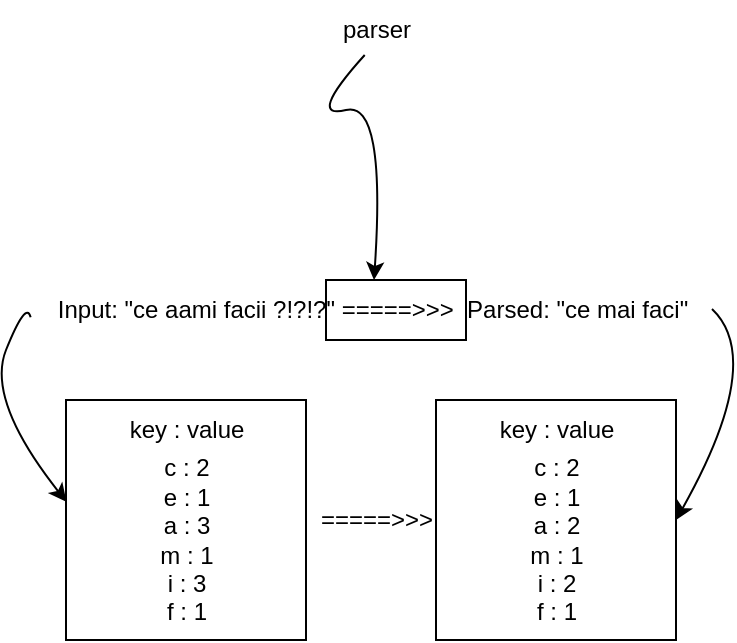 <mxfile version="27.0.9">
  <diagram name="Page-1" id="F7jU00jBzNSKp8wFLw8Q">
    <mxGraphModel dx="595" dy="362" grid="1" gridSize="10" guides="1" tooltips="1" connect="1" arrows="1" fold="1" page="1" pageScale="1" pageWidth="850" pageHeight="1100" math="0" shadow="0">
      <root>
        <mxCell id="0" />
        <mxCell id="1" parent="0" />
        <mxCell id="XsDIdVd29dvD91tWOZAB-1" value="Input: &quot;ce aami facii ?!?!?&quot; =====&amp;gt;&amp;gt;&amp;gt;&amp;nbsp; Parsed: &quot;ce mai faci&quot;" style="text;html=1;align=center;verticalAlign=middle;resizable=0;points=[];autosize=1;strokeColor=none;fillColor=none;" vertex="1" parent="1">
          <mxGeometry x="223" y="160" width="340" height="30" as="geometry" />
        </mxCell>
        <mxCell id="XsDIdVd29dvD91tWOZAB-2" value="parser" style="text;html=1;align=center;verticalAlign=middle;resizable=0;points=[];autosize=1;strokeColor=none;fillColor=none;" vertex="1" parent="1">
          <mxGeometry x="365" y="20" width="60" height="30" as="geometry" />
        </mxCell>
        <mxCell id="XsDIdVd29dvD91tWOZAB-3" value="" style="curved=1;endArrow=classic;html=1;rounded=0;exitX=0.406;exitY=0.917;exitDx=0;exitDy=0;exitPerimeter=0;" edge="1" parent="1" source="XsDIdVd29dvD91tWOZAB-2" target="XsDIdVd29dvD91tWOZAB-1">
          <mxGeometry width="50" height="50" relative="1" as="geometry">
            <mxPoint x="400" y="120" as="sourcePoint" />
            <mxPoint x="450" y="70" as="targetPoint" />
            <Array as="points">
              <mxPoint x="360" y="80" />
              <mxPoint x="400" y="70" />
            </Array>
          </mxGeometry>
        </mxCell>
        <mxCell id="XsDIdVd29dvD91tWOZAB-4" value="" style="rounded=0;whiteSpace=wrap;html=1;fillColor=none;" vertex="1" parent="1">
          <mxGeometry x="370" y="160" width="70" height="30" as="geometry" />
        </mxCell>
        <mxCell id="XsDIdVd29dvD91tWOZAB-6" value="" style="whiteSpace=wrap;html=1;aspect=fixed;fillColor=none;" vertex="1" parent="1">
          <mxGeometry x="240" y="220" width="120" height="120" as="geometry" />
        </mxCell>
        <mxCell id="XsDIdVd29dvD91tWOZAB-7" value="key : value" style="text;html=1;align=center;verticalAlign=middle;resizable=0;points=[];autosize=1;strokeColor=none;fillColor=none;" vertex="1" parent="1">
          <mxGeometry x="260" y="220" width="80" height="30" as="geometry" />
        </mxCell>
        <mxCell id="XsDIdVd29dvD91tWOZAB-8" value="c : 2&lt;div&gt;e : 1&lt;/div&gt;&lt;div&gt;a : 3&lt;/div&gt;&lt;div&gt;m : 1&lt;/div&gt;&lt;div&gt;i : 3&lt;/div&gt;&lt;div&gt;f : 1&lt;/div&gt;" style="text;html=1;align=center;verticalAlign=middle;resizable=0;points=[];autosize=1;strokeColor=none;fillColor=none;" vertex="1" parent="1">
          <mxGeometry x="275" y="240" width="50" height="100" as="geometry" />
        </mxCell>
        <mxCell id="XsDIdVd29dvD91tWOZAB-9" value="" style="curved=1;endArrow=classic;html=1;rounded=0;exitX=-0.002;exitY=0.619;exitDx=0;exitDy=0;exitPerimeter=0;entryX=0.002;entryY=0.424;entryDx=0;entryDy=0;entryPerimeter=0;" edge="1" parent="1" source="XsDIdVd29dvD91tWOZAB-1" target="XsDIdVd29dvD91tWOZAB-6">
          <mxGeometry width="50" height="50" relative="1" as="geometry">
            <mxPoint x="170" y="170" as="sourcePoint" />
            <mxPoint x="220" y="120" as="targetPoint" />
            <Array as="points">
              <mxPoint x="220" y="170" />
              <mxPoint x="200" y="220" />
            </Array>
          </mxGeometry>
        </mxCell>
        <mxCell id="XsDIdVd29dvD91tWOZAB-10" value="=====&amp;gt;&amp;gt;&amp;gt;" style="text;html=1;align=center;verticalAlign=middle;resizable=0;points=[];autosize=1;strokeColor=none;fillColor=none;" vertex="1" parent="1">
          <mxGeometry x="355" y="265" width="80" height="30" as="geometry" />
        </mxCell>
        <mxCell id="XsDIdVd29dvD91tWOZAB-16" value="" style="whiteSpace=wrap;html=1;aspect=fixed;fillColor=none;" vertex="1" parent="1">
          <mxGeometry x="425" y="220" width="120" height="120" as="geometry" />
        </mxCell>
        <mxCell id="XsDIdVd29dvD91tWOZAB-19" value="key : value" style="text;html=1;align=center;verticalAlign=middle;resizable=0;points=[];autosize=1;strokeColor=none;fillColor=none;" vertex="1" parent="1">
          <mxGeometry x="445" y="220" width="80" height="30" as="geometry" />
        </mxCell>
        <mxCell id="XsDIdVd29dvD91tWOZAB-20" value="c : 2&lt;div&gt;e : 1&lt;/div&gt;&lt;div&gt;a : 2&lt;/div&gt;&lt;div&gt;m : 1&lt;/div&gt;&lt;div&gt;i : 2&lt;/div&gt;&lt;div&gt;f : 1&lt;/div&gt;" style="text;html=1;align=center;verticalAlign=middle;resizable=0;points=[];autosize=1;strokeColor=none;fillColor=none;" vertex="1" parent="1">
          <mxGeometry x="460" y="240" width="50" height="100" as="geometry" />
        </mxCell>
        <mxCell id="XsDIdVd29dvD91tWOZAB-21" value="" style="curved=1;endArrow=classic;html=1;rounded=0;exitX=1;exitY=0.482;exitDx=0;exitDy=0;exitPerimeter=0;entryX=1;entryY=0.5;entryDx=0;entryDy=0;" edge="1" parent="1" source="XsDIdVd29dvD91tWOZAB-1" target="XsDIdVd29dvD91tWOZAB-16">
          <mxGeometry width="50" height="50" relative="1" as="geometry">
            <mxPoint x="590" y="180" as="sourcePoint" />
            <mxPoint x="640" y="130" as="targetPoint" />
            <Array as="points">
              <mxPoint x="590" y="200" />
            </Array>
          </mxGeometry>
        </mxCell>
      </root>
    </mxGraphModel>
  </diagram>
</mxfile>
